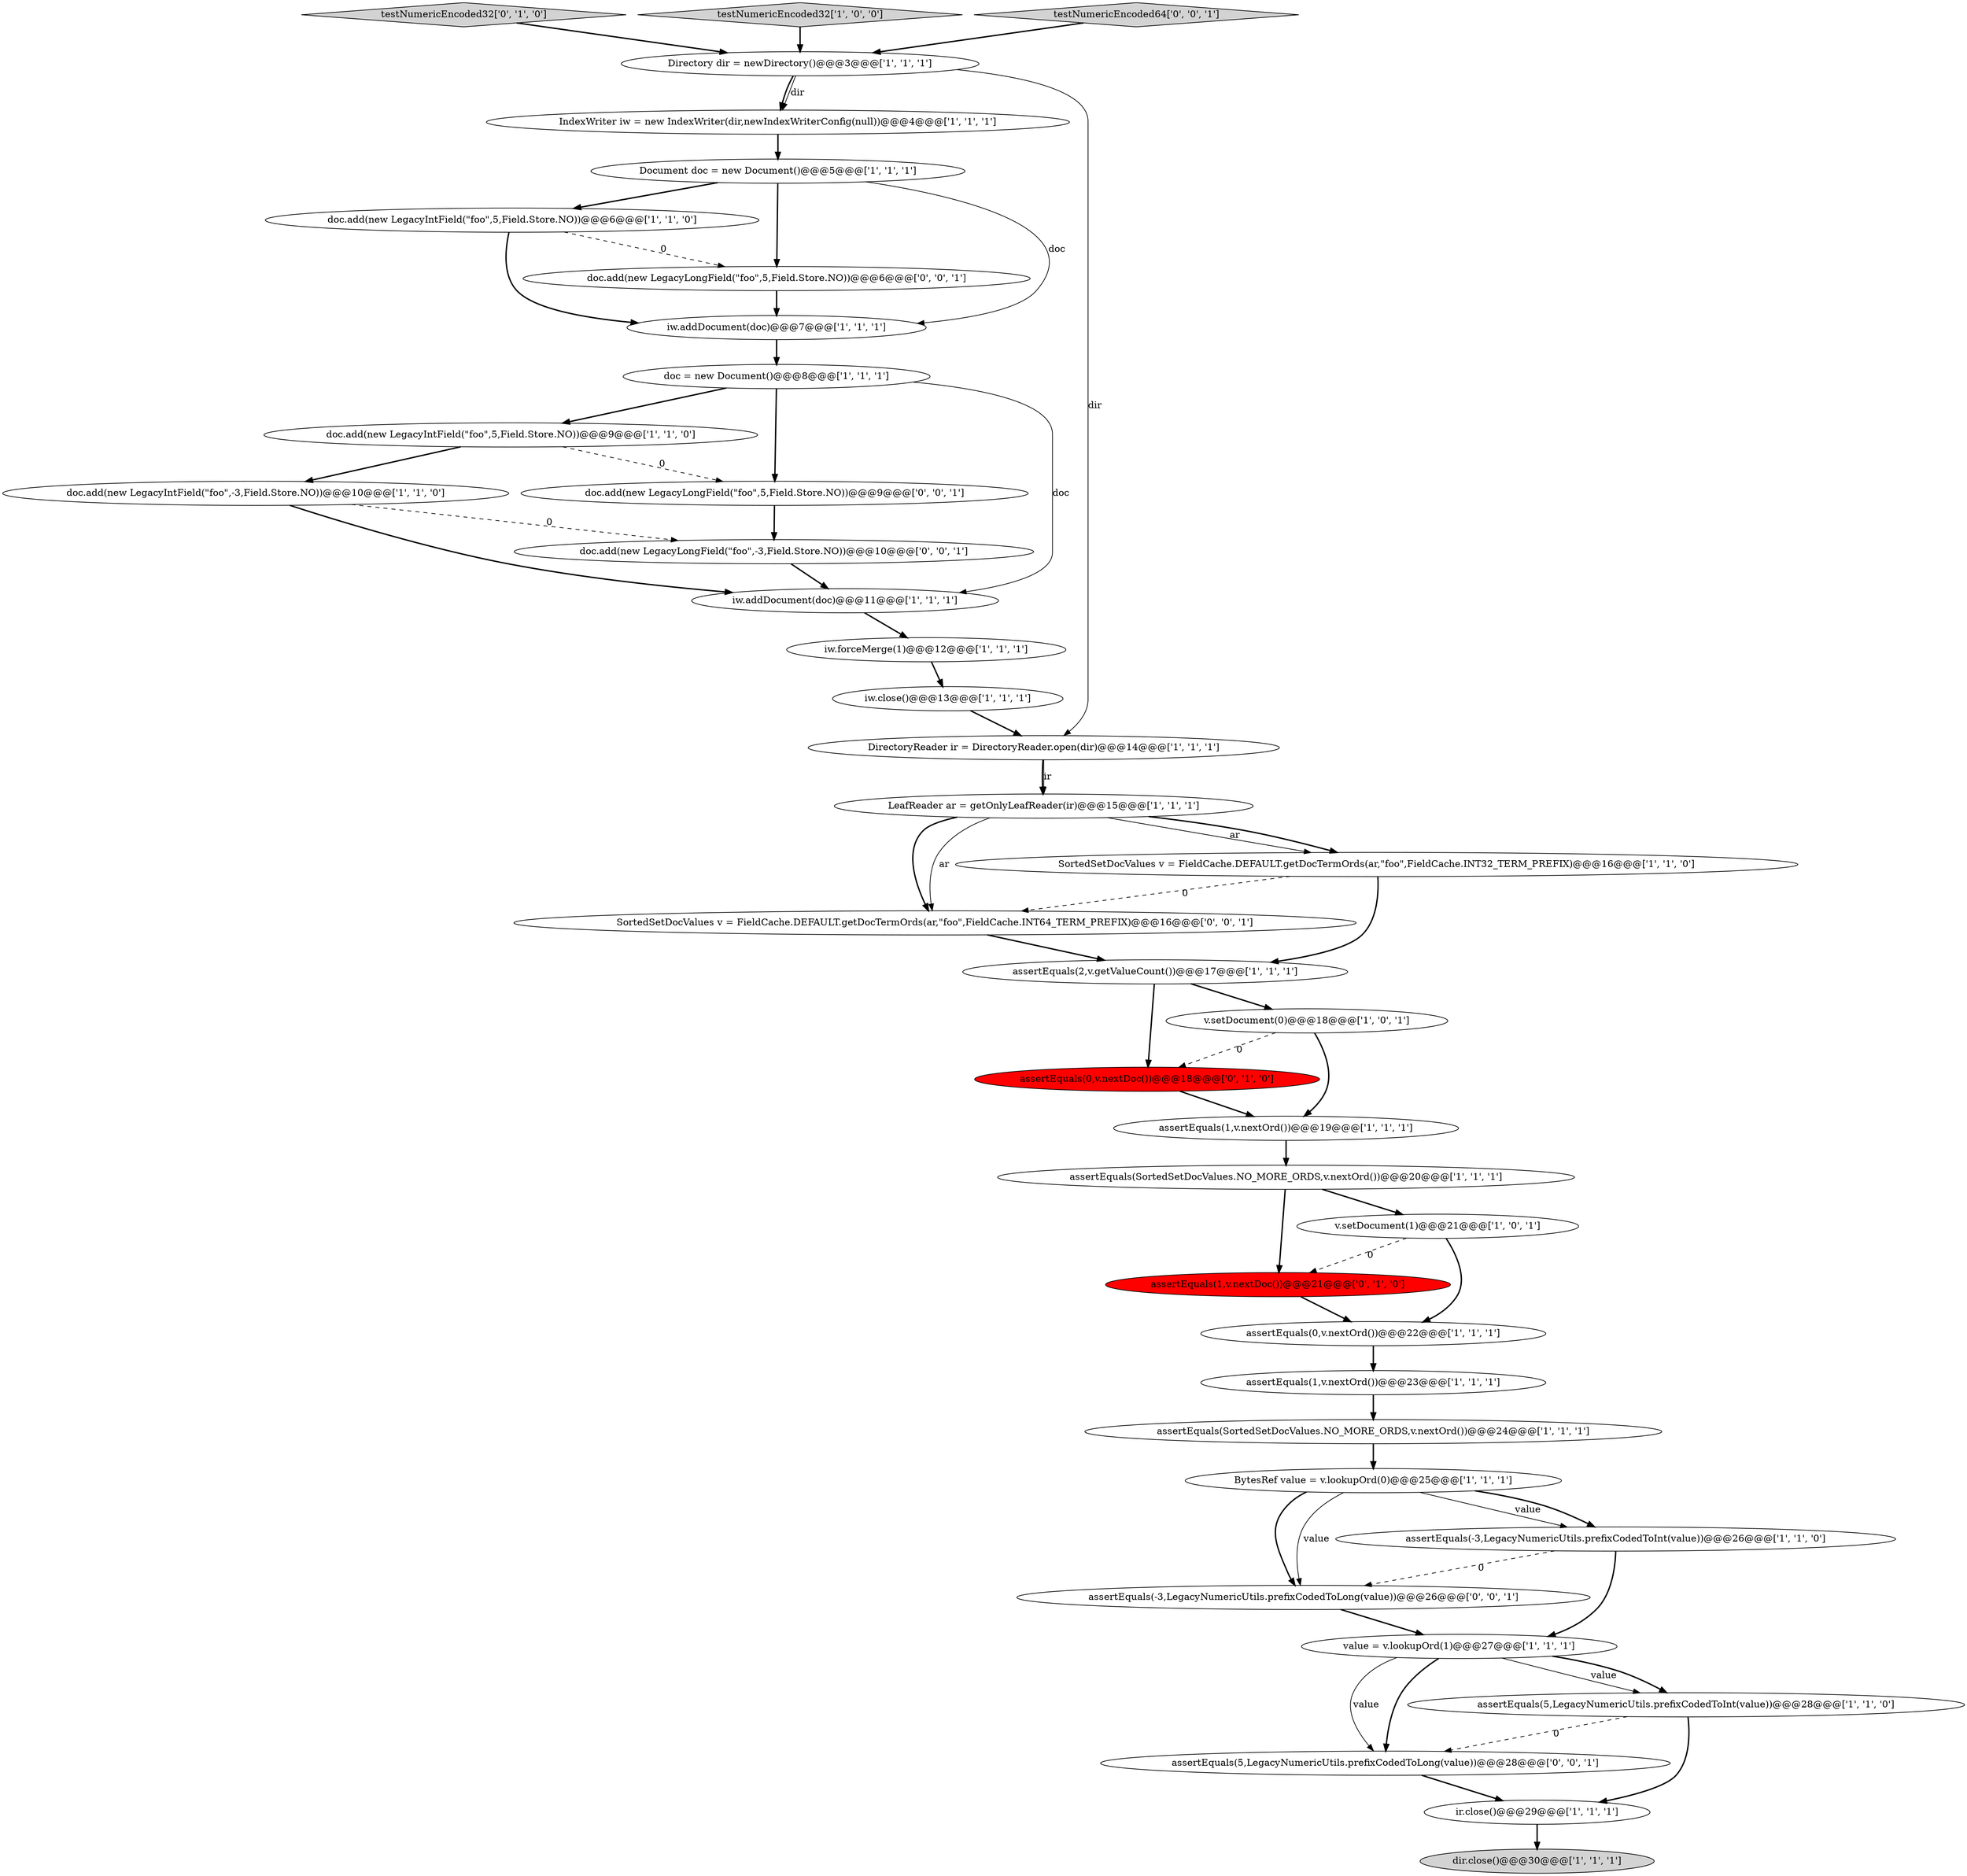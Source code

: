 digraph {
7 [style = filled, label = "assertEquals(1,v.nextOrd())@@@23@@@['1', '1', '1']", fillcolor = white, shape = ellipse image = "AAA0AAABBB1BBB"];
28 [style = filled, label = "Directory dir = newDirectory()@@@3@@@['1', '1', '1']", fillcolor = white, shape = ellipse image = "AAA0AAABBB1BBB"];
32 [style = filled, label = "assertEquals(5,LegacyNumericUtils.prefixCodedToLong(value))@@@28@@@['0', '0', '1']", fillcolor = white, shape = ellipse image = "AAA0AAABBB3BBB"];
4 [style = filled, label = "assertEquals(SortedSetDocValues.NO_MORE_ORDS,v.nextOrd())@@@24@@@['1', '1', '1']", fillcolor = white, shape = ellipse image = "AAA0AAABBB1BBB"];
30 [style = filled, label = "assertEquals(1,v.nextDoc())@@@21@@@['0', '1', '0']", fillcolor = red, shape = ellipse image = "AAA1AAABBB2BBB"];
36 [style = filled, label = "assertEquals(-3,LegacyNumericUtils.prefixCodedToLong(value))@@@26@@@['0', '0', '1']", fillcolor = white, shape = ellipse image = "AAA0AAABBB3BBB"];
22 [style = filled, label = "dir.close()@@@30@@@['1', '1', '1']", fillcolor = lightgray, shape = ellipse image = "AAA0AAABBB1BBB"];
20 [style = filled, label = "IndexWriter iw = new IndexWriter(dir,newIndexWriterConfig(null))@@@4@@@['1', '1', '1']", fillcolor = white, shape = ellipse image = "AAA0AAABBB1BBB"];
31 [style = filled, label = "testNumericEncoded32['0', '1', '0']", fillcolor = lightgray, shape = diamond image = "AAA0AAABBB2BBB"];
34 [style = filled, label = "SortedSetDocValues v = FieldCache.DEFAULT.getDocTermOrds(ar,\"foo\",FieldCache.INT64_TERM_PREFIX)@@@16@@@['0', '0', '1']", fillcolor = white, shape = ellipse image = "AAA0AAABBB3BBB"];
6 [style = filled, label = "doc.add(new LegacyIntField(\"foo\",-3,Field.Store.NO))@@@10@@@['1', '1', '0']", fillcolor = white, shape = ellipse image = "AAA0AAABBB1BBB"];
9 [style = filled, label = "iw.forceMerge(1)@@@12@@@['1', '1', '1']", fillcolor = white, shape = ellipse image = "AAA0AAABBB1BBB"];
3 [style = filled, label = "assertEquals(2,v.getValueCount())@@@17@@@['1', '1', '1']", fillcolor = white, shape = ellipse image = "AAA0AAABBB1BBB"];
33 [style = filled, label = "doc.add(new LegacyLongField(\"foo\",5,Field.Store.NO))@@@6@@@['0', '0', '1']", fillcolor = white, shape = ellipse image = "AAA0AAABBB3BBB"];
0 [style = filled, label = "iw.close()@@@13@@@['1', '1', '1']", fillcolor = white, shape = ellipse image = "AAA0AAABBB1BBB"];
26 [style = filled, label = "assertEquals(0,v.nextOrd())@@@22@@@['1', '1', '1']", fillcolor = white, shape = ellipse image = "AAA0AAABBB1BBB"];
16 [style = filled, label = "DirectoryReader ir = DirectoryReader.open(dir)@@@14@@@['1', '1', '1']", fillcolor = white, shape = ellipse image = "AAA0AAABBB1BBB"];
24 [style = filled, label = "iw.addDocument(doc)@@@7@@@['1', '1', '1']", fillcolor = white, shape = ellipse image = "AAA0AAABBB1BBB"];
11 [style = filled, label = "Document doc = new Document()@@@5@@@['1', '1', '1']", fillcolor = white, shape = ellipse image = "AAA0AAABBB1BBB"];
35 [style = filled, label = "doc.add(new LegacyLongField(\"foo\",5,Field.Store.NO))@@@9@@@['0', '0', '1']", fillcolor = white, shape = ellipse image = "AAA0AAABBB3BBB"];
37 [style = filled, label = "doc.add(new LegacyLongField(\"foo\",-3,Field.Store.NO))@@@10@@@['0', '0', '1']", fillcolor = white, shape = ellipse image = "AAA0AAABBB3BBB"];
12 [style = filled, label = "iw.addDocument(doc)@@@11@@@['1', '1', '1']", fillcolor = white, shape = ellipse image = "AAA0AAABBB1BBB"];
29 [style = filled, label = "assertEquals(0,v.nextDoc())@@@18@@@['0', '1', '0']", fillcolor = red, shape = ellipse image = "AAA1AAABBB2BBB"];
14 [style = filled, label = "value = v.lookupOrd(1)@@@27@@@['1', '1', '1']", fillcolor = white, shape = ellipse image = "AAA0AAABBB1BBB"];
23 [style = filled, label = "v.setDocument(1)@@@21@@@['1', '0', '1']", fillcolor = white, shape = ellipse image = "AAA0AAABBB1BBB"];
17 [style = filled, label = "doc.add(new LegacyIntField(\"foo\",5,Field.Store.NO))@@@6@@@['1', '1', '0']", fillcolor = white, shape = ellipse image = "AAA0AAABBB1BBB"];
8 [style = filled, label = "doc = new Document()@@@8@@@['1', '1', '1']", fillcolor = white, shape = ellipse image = "AAA0AAABBB1BBB"];
15 [style = filled, label = "ir.close()@@@29@@@['1', '1', '1']", fillcolor = white, shape = ellipse image = "AAA0AAABBB1BBB"];
1 [style = filled, label = "BytesRef value = v.lookupOrd(0)@@@25@@@['1', '1', '1']", fillcolor = white, shape = ellipse image = "AAA0AAABBB1BBB"];
5 [style = filled, label = "testNumericEncoded32['1', '0', '0']", fillcolor = lightgray, shape = diamond image = "AAA0AAABBB1BBB"];
21 [style = filled, label = "doc.add(new LegacyIntField(\"foo\",5,Field.Store.NO))@@@9@@@['1', '1', '0']", fillcolor = white, shape = ellipse image = "AAA0AAABBB1BBB"];
27 [style = filled, label = "assertEquals(5,LegacyNumericUtils.prefixCodedToInt(value))@@@28@@@['1', '1', '0']", fillcolor = white, shape = ellipse image = "AAA0AAABBB1BBB"];
19 [style = filled, label = "assertEquals(-3,LegacyNumericUtils.prefixCodedToInt(value))@@@26@@@['1', '1', '0']", fillcolor = white, shape = ellipse image = "AAA0AAABBB1BBB"];
10 [style = filled, label = "assertEquals(1,v.nextOrd())@@@19@@@['1', '1', '1']", fillcolor = white, shape = ellipse image = "AAA0AAABBB1BBB"];
2 [style = filled, label = "SortedSetDocValues v = FieldCache.DEFAULT.getDocTermOrds(ar,\"foo\",FieldCache.INT32_TERM_PREFIX)@@@16@@@['1', '1', '0']", fillcolor = white, shape = ellipse image = "AAA0AAABBB1BBB"];
13 [style = filled, label = "LeafReader ar = getOnlyLeafReader(ir)@@@15@@@['1', '1', '1']", fillcolor = white, shape = ellipse image = "AAA0AAABBB1BBB"];
18 [style = filled, label = "assertEquals(SortedSetDocValues.NO_MORE_ORDS,v.nextOrd())@@@20@@@['1', '1', '1']", fillcolor = white, shape = ellipse image = "AAA0AAABBB1BBB"];
25 [style = filled, label = "v.setDocument(0)@@@18@@@['1', '0', '1']", fillcolor = white, shape = ellipse image = "AAA0AAABBB1BBB"];
38 [style = filled, label = "testNumericEncoded64['0', '0', '1']", fillcolor = lightgray, shape = diamond image = "AAA0AAABBB3BBB"];
10->18 [style = bold, label=""];
13->34 [style = bold, label=""];
0->16 [style = bold, label=""];
16->13 [style = bold, label=""];
9->0 [style = bold, label=""];
18->23 [style = bold, label=""];
26->7 [style = bold, label=""];
21->6 [style = bold, label=""];
28->20 [style = bold, label=""];
38->28 [style = bold, label=""];
3->25 [style = bold, label=""];
2->3 [style = bold, label=""];
13->34 [style = solid, label="ar"];
30->26 [style = bold, label=""];
13->2 [style = solid, label="ar"];
8->12 [style = solid, label="doc"];
23->26 [style = bold, label=""];
18->30 [style = bold, label=""];
17->33 [style = dashed, label="0"];
28->16 [style = solid, label="dir"];
7->4 [style = bold, label=""];
5->28 [style = bold, label=""];
12->9 [style = bold, label=""];
1->36 [style = bold, label=""];
36->14 [style = bold, label=""];
6->37 [style = dashed, label="0"];
8->35 [style = bold, label=""];
27->15 [style = bold, label=""];
37->12 [style = bold, label=""];
15->22 [style = bold, label=""];
1->36 [style = solid, label="value"];
17->24 [style = bold, label=""];
28->20 [style = solid, label="dir"];
14->27 [style = solid, label="value"];
19->14 [style = bold, label=""];
19->36 [style = dashed, label="0"];
35->37 [style = bold, label=""];
14->32 [style = solid, label="value"];
34->3 [style = bold, label=""];
33->24 [style = bold, label=""];
1->19 [style = solid, label="value"];
27->32 [style = dashed, label="0"];
23->30 [style = dashed, label="0"];
13->2 [style = bold, label=""];
32->15 [style = bold, label=""];
11->33 [style = bold, label=""];
25->29 [style = dashed, label="0"];
8->21 [style = bold, label=""];
2->34 [style = dashed, label="0"];
11->17 [style = bold, label=""];
29->10 [style = bold, label=""];
25->10 [style = bold, label=""];
4->1 [style = bold, label=""];
14->27 [style = bold, label=""];
31->28 [style = bold, label=""];
21->35 [style = dashed, label="0"];
24->8 [style = bold, label=""];
1->19 [style = bold, label=""];
14->32 [style = bold, label=""];
16->13 [style = solid, label="ir"];
3->29 [style = bold, label=""];
11->24 [style = solid, label="doc"];
20->11 [style = bold, label=""];
6->12 [style = bold, label=""];
}
